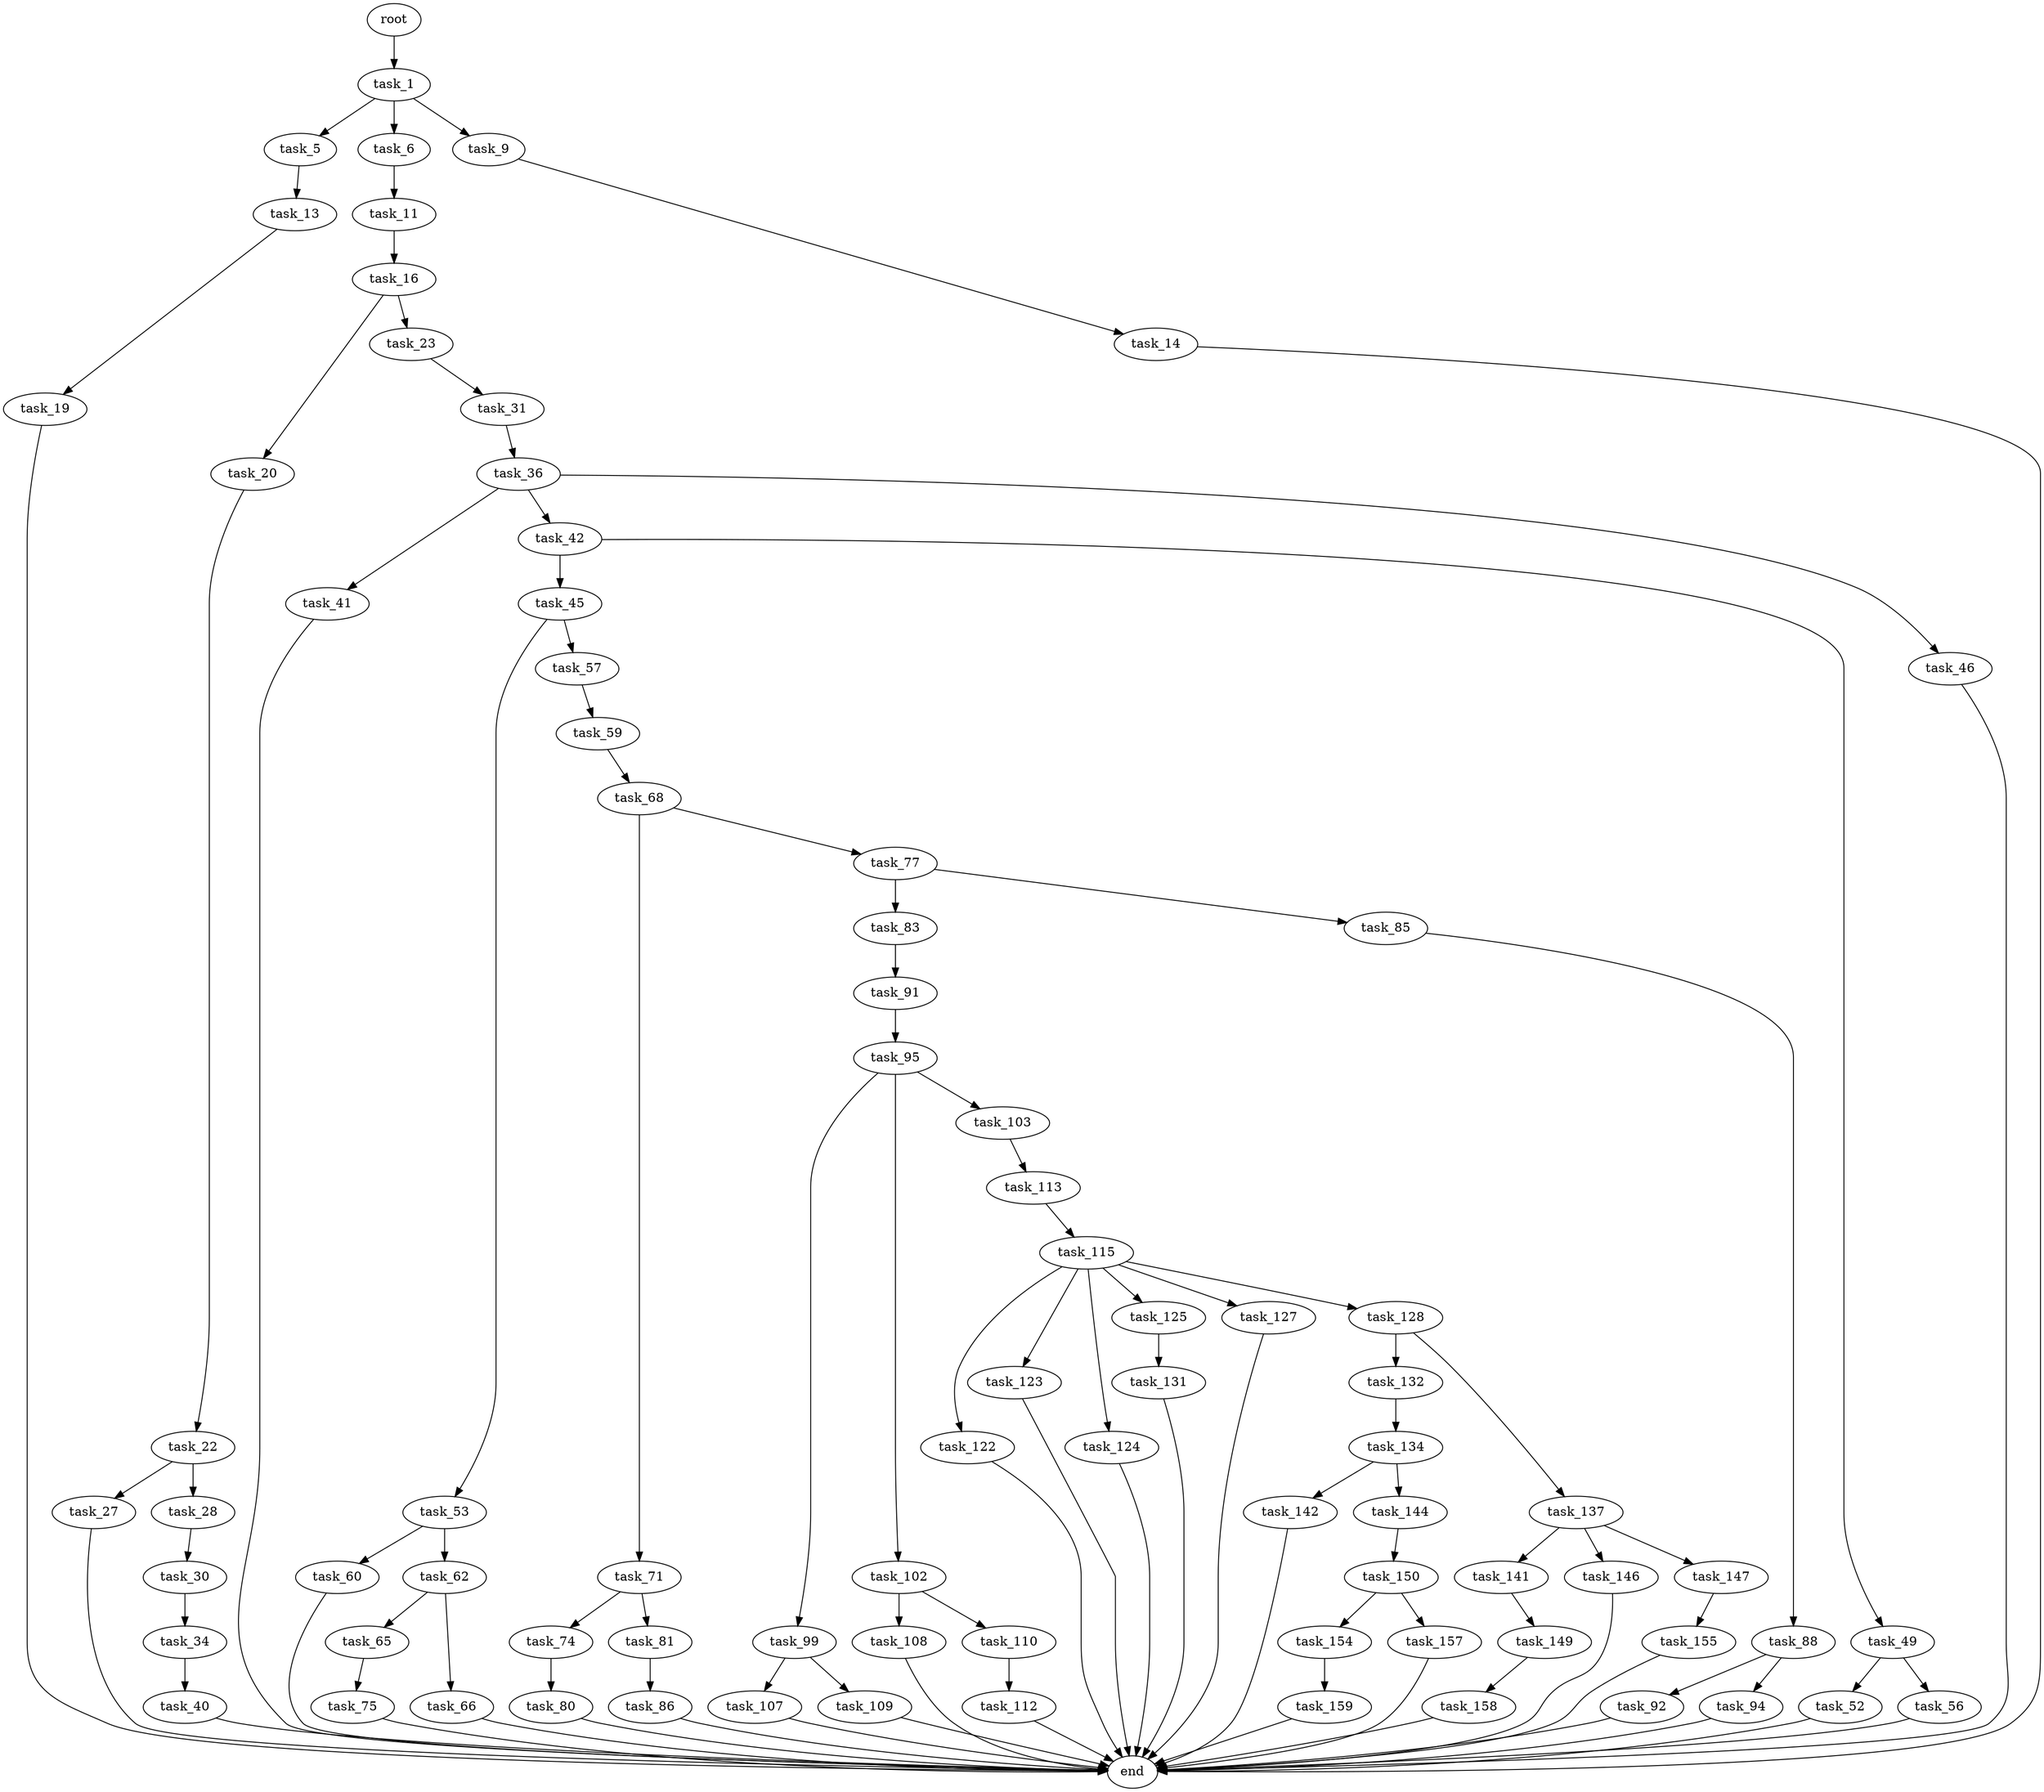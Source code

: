 digraph G {
  root [size="0.000000"];
  task_1 [size="6917074372.000000"];
  task_5 [size="134217728000.000000"];
  task_6 [size="176575746756.000000"];
  task_9 [size="134469350592.000000"];
  task_13 [size="782757789696.000000"];
  task_11 [size="20600743764.000000"];
  task_14 [size="68719476736.000000"];
  task_16 [size="1604560581.000000"];
  task_19 [size="9847531352.000000"];
  end [size="0.000000"];
  task_20 [size="782757789696.000000"];
  task_23 [size="8589934592.000000"];
  task_22 [size="12983147720.000000"];
  task_27 [size="1073741824000.000000"];
  task_28 [size="324684445484.000000"];
  task_31 [size="134217728000.000000"];
  task_30 [size="30252411089.000000"];
  task_34 [size="8589934592.000000"];
  task_36 [size="782757789696.000000"];
  task_40 [size="322424542472.000000"];
  task_41 [size="855489495980.000000"];
  task_42 [size="8589934592.000000"];
  task_46 [size="166069533557.000000"];
  task_45 [size="11854278838.000000"];
  task_49 [size="231928233984.000000"];
  task_53 [size="782757789696.000000"];
  task_57 [size="814469272742.000000"];
  task_52 [size="231928233984.000000"];
  task_56 [size="3024734598.000000"];
  task_60 [size="925223825061.000000"];
  task_62 [size="413098962240.000000"];
  task_59 [size="1073741824000.000000"];
  task_68 [size="719092274.000000"];
  task_65 [size="231928233984.000000"];
  task_66 [size="23399361026.000000"];
  task_75 [size="8589934592.000000"];
  task_71 [size="7308746708.000000"];
  task_77 [size="125394116676.000000"];
  task_74 [size="28991029248.000000"];
  task_81 [size="2104071265.000000"];
  task_80 [size="32343963684.000000"];
  task_83 [size="102770046341.000000"];
  task_85 [size="4296106358.000000"];
  task_86 [size="8589934592.000000"];
  task_91 [size="11468835326.000000"];
  task_88 [size="221693918709.000000"];
  task_92 [size="1073741824000.000000"];
  task_94 [size="1889567965.000000"];
  task_95 [size="511146037076.000000"];
  task_99 [size="123434938728.000000"];
  task_102 [size="2829902538.000000"];
  task_103 [size="29741088430.000000"];
  task_107 [size="32317848574.000000"];
  task_109 [size="8589934592.000000"];
  task_108 [size="134217728000.000000"];
  task_110 [size="21172061778.000000"];
  task_113 [size="4476707418.000000"];
  task_112 [size="369132893046.000000"];
  task_115 [size="13936348711.000000"];
  task_122 [size="782757789696.000000"];
  task_123 [size="132930179388.000000"];
  task_124 [size="14759846713.000000"];
  task_125 [size="21488920898.000000"];
  task_127 [size="23158631867.000000"];
  task_128 [size="117626228087.000000"];
  task_131 [size="28991029248.000000"];
  task_132 [size="21186902588.000000"];
  task_137 [size="711433276206.000000"];
  task_134 [size="7523722539.000000"];
  task_142 [size="549755813888.000000"];
  task_144 [size="7271745432.000000"];
  task_141 [size="30985823472.000000"];
  task_146 [size="549755813888.000000"];
  task_147 [size="12171450136.000000"];
  task_149 [size="1353464013.000000"];
  task_150 [size="67816133552.000000"];
  task_155 [size="11825421239.000000"];
  task_158 [size="231928233984.000000"];
  task_154 [size="71228618198.000000"];
  task_157 [size="126933812904.000000"];
  task_159 [size="368293445632.000000"];

  root -> task_1 [size="1.000000"];
  task_1 -> task_5 [size="134217728.000000"];
  task_1 -> task_6 [size="134217728.000000"];
  task_1 -> task_9 [size="134217728.000000"];
  task_5 -> task_13 [size="209715200.000000"];
  task_6 -> task_11 [size="134217728.000000"];
  task_9 -> task_14 [size="134217728.000000"];
  task_13 -> task_19 [size="679477248.000000"];
  task_11 -> task_16 [size="411041792.000000"];
  task_14 -> end [size="1.000000"];
  task_16 -> task_20 [size="75497472.000000"];
  task_16 -> task_23 [size="75497472.000000"];
  task_19 -> end [size="1.000000"];
  task_20 -> task_22 [size="679477248.000000"];
  task_23 -> task_31 [size="33554432.000000"];
  task_22 -> task_27 [size="536870912.000000"];
  task_22 -> task_28 [size="536870912.000000"];
  task_27 -> end [size="1.000000"];
  task_28 -> task_30 [size="209715200.000000"];
  task_31 -> task_36 [size="209715200.000000"];
  task_30 -> task_34 [size="75497472.000000"];
  task_34 -> task_40 [size="33554432.000000"];
  task_36 -> task_41 [size="679477248.000000"];
  task_36 -> task_42 [size="679477248.000000"];
  task_36 -> task_46 [size="679477248.000000"];
  task_40 -> end [size="1.000000"];
  task_41 -> end [size="1.000000"];
  task_42 -> task_45 [size="33554432.000000"];
  task_42 -> task_49 [size="33554432.000000"];
  task_46 -> end [size="1.000000"];
  task_45 -> task_53 [size="301989888.000000"];
  task_45 -> task_57 [size="301989888.000000"];
  task_49 -> task_52 [size="301989888.000000"];
  task_49 -> task_56 [size="301989888.000000"];
  task_53 -> task_60 [size="679477248.000000"];
  task_53 -> task_62 [size="679477248.000000"];
  task_57 -> task_59 [size="838860800.000000"];
  task_52 -> end [size="1.000000"];
  task_56 -> end [size="1.000000"];
  task_60 -> end [size="1.000000"];
  task_62 -> task_65 [size="301989888.000000"];
  task_62 -> task_66 [size="301989888.000000"];
  task_59 -> task_68 [size="838860800.000000"];
  task_68 -> task_71 [size="75497472.000000"];
  task_68 -> task_77 [size="75497472.000000"];
  task_65 -> task_75 [size="301989888.000000"];
  task_66 -> end [size="1.000000"];
  task_75 -> end [size="1.000000"];
  task_71 -> task_74 [size="134217728.000000"];
  task_71 -> task_81 [size="134217728.000000"];
  task_77 -> task_83 [size="134217728.000000"];
  task_77 -> task_85 [size="134217728.000000"];
  task_74 -> task_80 [size="75497472.000000"];
  task_81 -> task_86 [size="33554432.000000"];
  task_80 -> end [size="1.000000"];
  task_83 -> task_91 [size="301989888.000000"];
  task_85 -> task_88 [size="134217728.000000"];
  task_86 -> end [size="1.000000"];
  task_91 -> task_95 [size="33554432.000000"];
  task_88 -> task_92 [size="209715200.000000"];
  task_88 -> task_94 [size="209715200.000000"];
  task_92 -> end [size="1.000000"];
  task_94 -> end [size="1.000000"];
  task_95 -> task_99 [size="679477248.000000"];
  task_95 -> task_102 [size="679477248.000000"];
  task_95 -> task_103 [size="679477248.000000"];
  task_99 -> task_107 [size="134217728.000000"];
  task_99 -> task_109 [size="134217728.000000"];
  task_102 -> task_108 [size="301989888.000000"];
  task_102 -> task_110 [size="301989888.000000"];
  task_103 -> task_113 [size="536870912.000000"];
  task_107 -> end [size="1.000000"];
  task_109 -> end [size="1.000000"];
  task_108 -> end [size="1.000000"];
  task_110 -> task_112 [size="838860800.000000"];
  task_113 -> task_115 [size="134217728.000000"];
  task_112 -> end [size="1.000000"];
  task_115 -> task_122 [size="411041792.000000"];
  task_115 -> task_123 [size="411041792.000000"];
  task_115 -> task_124 [size="411041792.000000"];
  task_115 -> task_125 [size="411041792.000000"];
  task_115 -> task_127 [size="411041792.000000"];
  task_115 -> task_128 [size="411041792.000000"];
  task_122 -> end [size="1.000000"];
  task_123 -> end [size="1.000000"];
  task_124 -> end [size="1.000000"];
  task_125 -> task_131 [size="536870912.000000"];
  task_127 -> end [size="1.000000"];
  task_128 -> task_132 [size="301989888.000000"];
  task_128 -> task_137 [size="301989888.000000"];
  task_131 -> end [size="1.000000"];
  task_132 -> task_134 [size="33554432.000000"];
  task_137 -> task_141 [size="838860800.000000"];
  task_137 -> task_146 [size="838860800.000000"];
  task_137 -> task_147 [size="838860800.000000"];
  task_134 -> task_142 [size="33554432.000000"];
  task_134 -> task_144 [size="33554432.000000"];
  task_142 -> end [size="1.000000"];
  task_144 -> task_150 [size="209715200.000000"];
  task_141 -> task_149 [size="838860800.000000"];
  task_146 -> end [size="1.000000"];
  task_147 -> task_155 [size="209715200.000000"];
  task_149 -> task_158 [size="33554432.000000"];
  task_150 -> task_154 [size="75497472.000000"];
  task_150 -> task_157 [size="75497472.000000"];
  task_155 -> end [size="1.000000"];
  task_158 -> end [size="1.000000"];
  task_154 -> task_159 [size="301989888.000000"];
  task_157 -> end [size="1.000000"];
  task_159 -> end [size="1.000000"];
}
